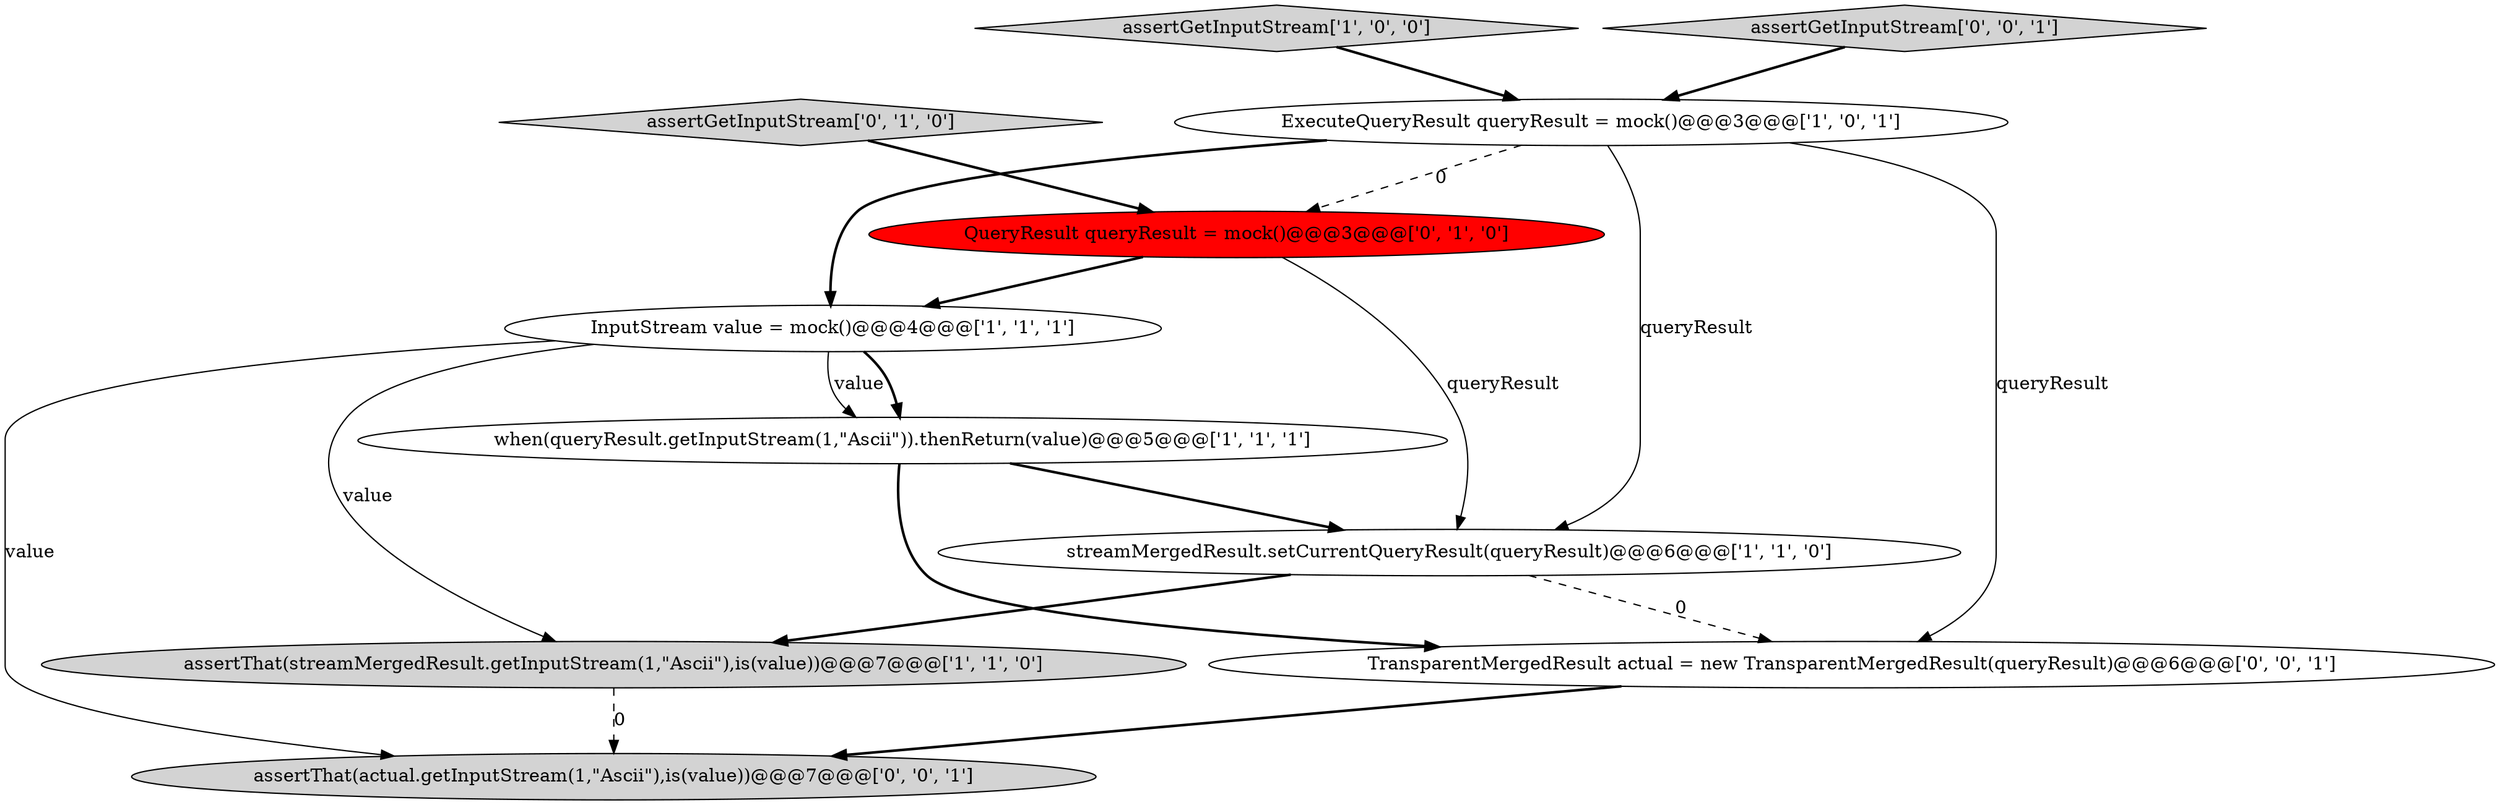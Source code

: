 digraph {
1 [style = filled, label = "assertGetInputStream['1', '0', '0']", fillcolor = lightgray, shape = diamond image = "AAA0AAABBB1BBB"];
5 [style = filled, label = "when(queryResult.getInputStream(1,\"Ascii\")).thenReturn(value)@@@5@@@['1', '1', '1']", fillcolor = white, shape = ellipse image = "AAA0AAABBB1BBB"];
6 [style = filled, label = "QueryResult queryResult = mock()@@@3@@@['0', '1', '0']", fillcolor = red, shape = ellipse image = "AAA1AAABBB2BBB"];
10 [style = filled, label = "TransparentMergedResult actual = new TransparentMergedResult(queryResult)@@@6@@@['0', '0', '1']", fillcolor = white, shape = ellipse image = "AAA0AAABBB3BBB"];
9 [style = filled, label = "assertGetInputStream['0', '0', '1']", fillcolor = lightgray, shape = diamond image = "AAA0AAABBB3BBB"];
3 [style = filled, label = "streamMergedResult.setCurrentQueryResult(queryResult)@@@6@@@['1', '1', '0']", fillcolor = white, shape = ellipse image = "AAA0AAABBB1BBB"];
8 [style = filled, label = "assertThat(actual.getInputStream(1,\"Ascii\"),is(value))@@@7@@@['0', '0', '1']", fillcolor = lightgray, shape = ellipse image = "AAA0AAABBB3BBB"];
0 [style = filled, label = "InputStream value = mock()@@@4@@@['1', '1', '1']", fillcolor = white, shape = ellipse image = "AAA0AAABBB1BBB"];
4 [style = filled, label = "ExecuteQueryResult queryResult = mock()@@@3@@@['1', '0', '1']", fillcolor = white, shape = ellipse image = "AAA0AAABBB1BBB"];
7 [style = filled, label = "assertGetInputStream['0', '1', '0']", fillcolor = lightgray, shape = diamond image = "AAA0AAABBB2BBB"];
2 [style = filled, label = "assertThat(streamMergedResult.getInputStream(1,\"Ascii\"),is(value))@@@7@@@['1', '1', '0']", fillcolor = lightgray, shape = ellipse image = "AAA0AAABBB1BBB"];
0->5 [style = solid, label="value"];
5->3 [style = bold, label=""];
5->10 [style = bold, label=""];
1->4 [style = bold, label=""];
4->3 [style = solid, label="queryResult"];
3->10 [style = dashed, label="0"];
6->0 [style = bold, label=""];
6->3 [style = solid, label="queryResult"];
4->10 [style = solid, label="queryResult"];
3->2 [style = bold, label=""];
10->8 [style = bold, label=""];
9->4 [style = bold, label=""];
0->2 [style = solid, label="value"];
0->8 [style = solid, label="value"];
4->6 [style = dashed, label="0"];
2->8 [style = dashed, label="0"];
7->6 [style = bold, label=""];
4->0 [style = bold, label=""];
0->5 [style = bold, label=""];
}
